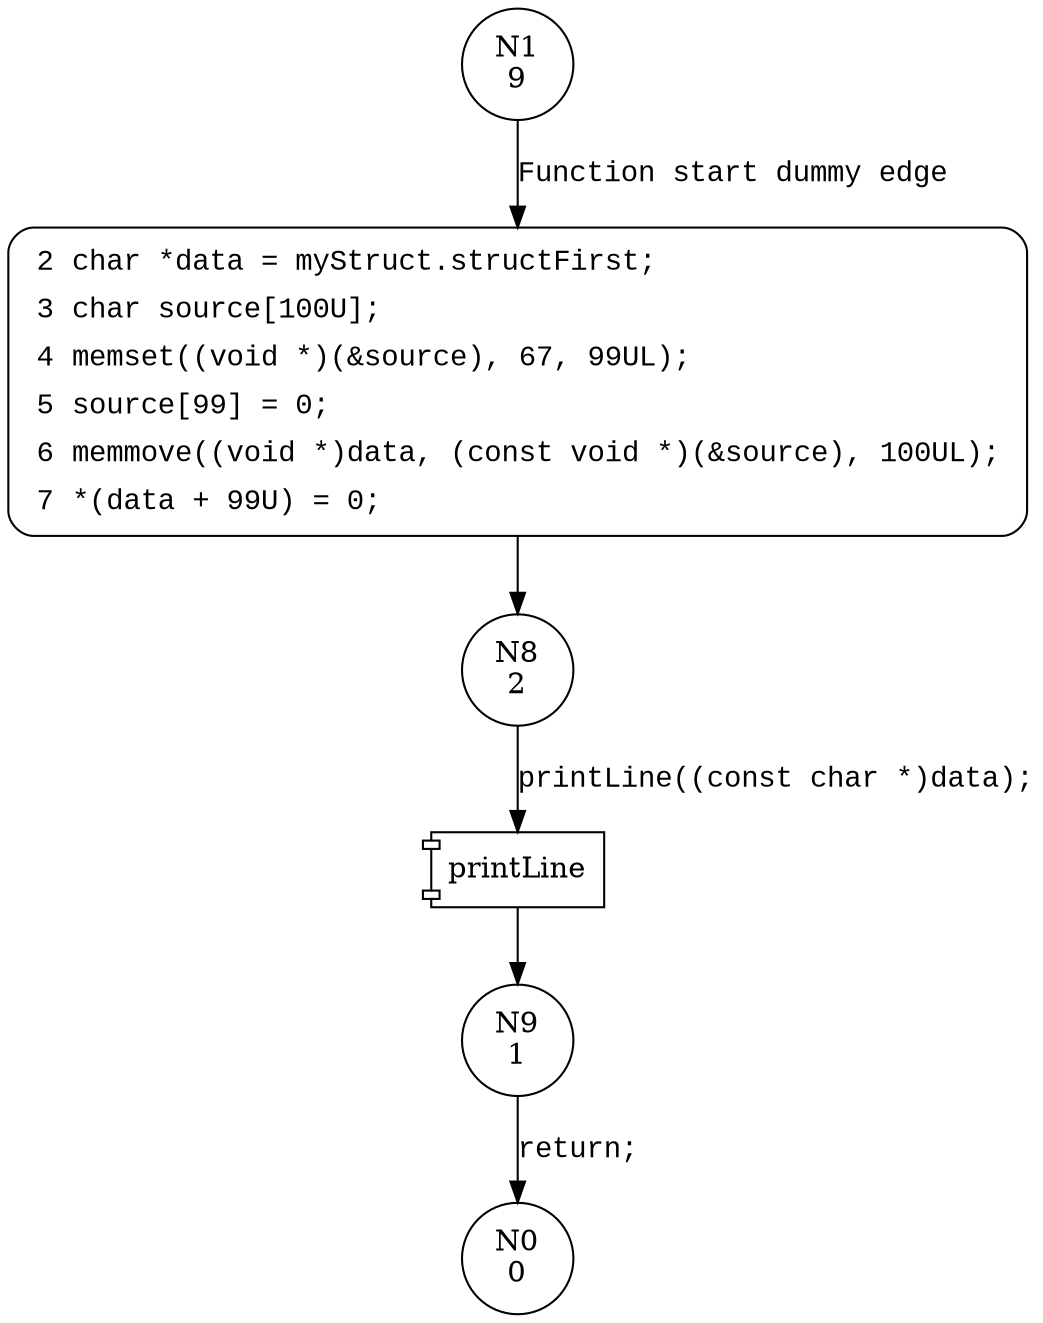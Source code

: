 digraph CWE124_Buffer_Underwrite__malloc_char_memmove_67b_goodG2BSink {
1 [shape="circle" label="N1\n9"]
2 [shape="circle" label="N2\n8"]
8 [shape="circle" label="N8\n2"]
9 [shape="circle" label="N9\n1"]
0 [shape="circle" label="N0\n0"]
2 [style="filled,bold" penwidth="1" fillcolor="white" fontname="Courier New" shape="Mrecord" label=<<table border="0" cellborder="0" cellpadding="3" bgcolor="white"><tr><td align="right">2</td><td align="left">char *data = myStruct.structFirst;</td></tr><tr><td align="right">3</td><td align="left">char source[100U];</td></tr><tr><td align="right">4</td><td align="left">memset((void *)(&amp;source), 67, 99UL);</td></tr><tr><td align="right">5</td><td align="left">source[99] = 0;</td></tr><tr><td align="right">6</td><td align="left">memmove((void *)data, (const void *)(&amp;source), 100UL);</td></tr><tr><td align="right">7</td><td align="left">*(data + 99U) = 0;</td></tr></table>>]
2 -> 8[label=""]
1 -> 2 [label="Function start dummy edge" fontname="Courier New"]
100004 [shape="component" label="printLine"]
8 -> 100004 [label="printLine((const char *)data);" fontname="Courier New"]
100004 -> 9 [label="" fontname="Courier New"]
9 -> 0 [label="return;" fontname="Courier New"]
}